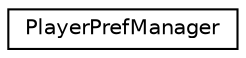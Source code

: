 digraph "Graphical Class Hierarchy"
{
  edge [fontname="Helvetica",fontsize="10",labelfontname="Helvetica",labelfontsize="10"];
  node [fontname="Helvetica",fontsize="10",shape=record];
  rankdir="LR";
  Node0 [label="PlayerPrefManager",height=0.2,width=0.4,color="black", fillcolor="white", style="filled",URL="$class_player_pref_manager.html"];
}

